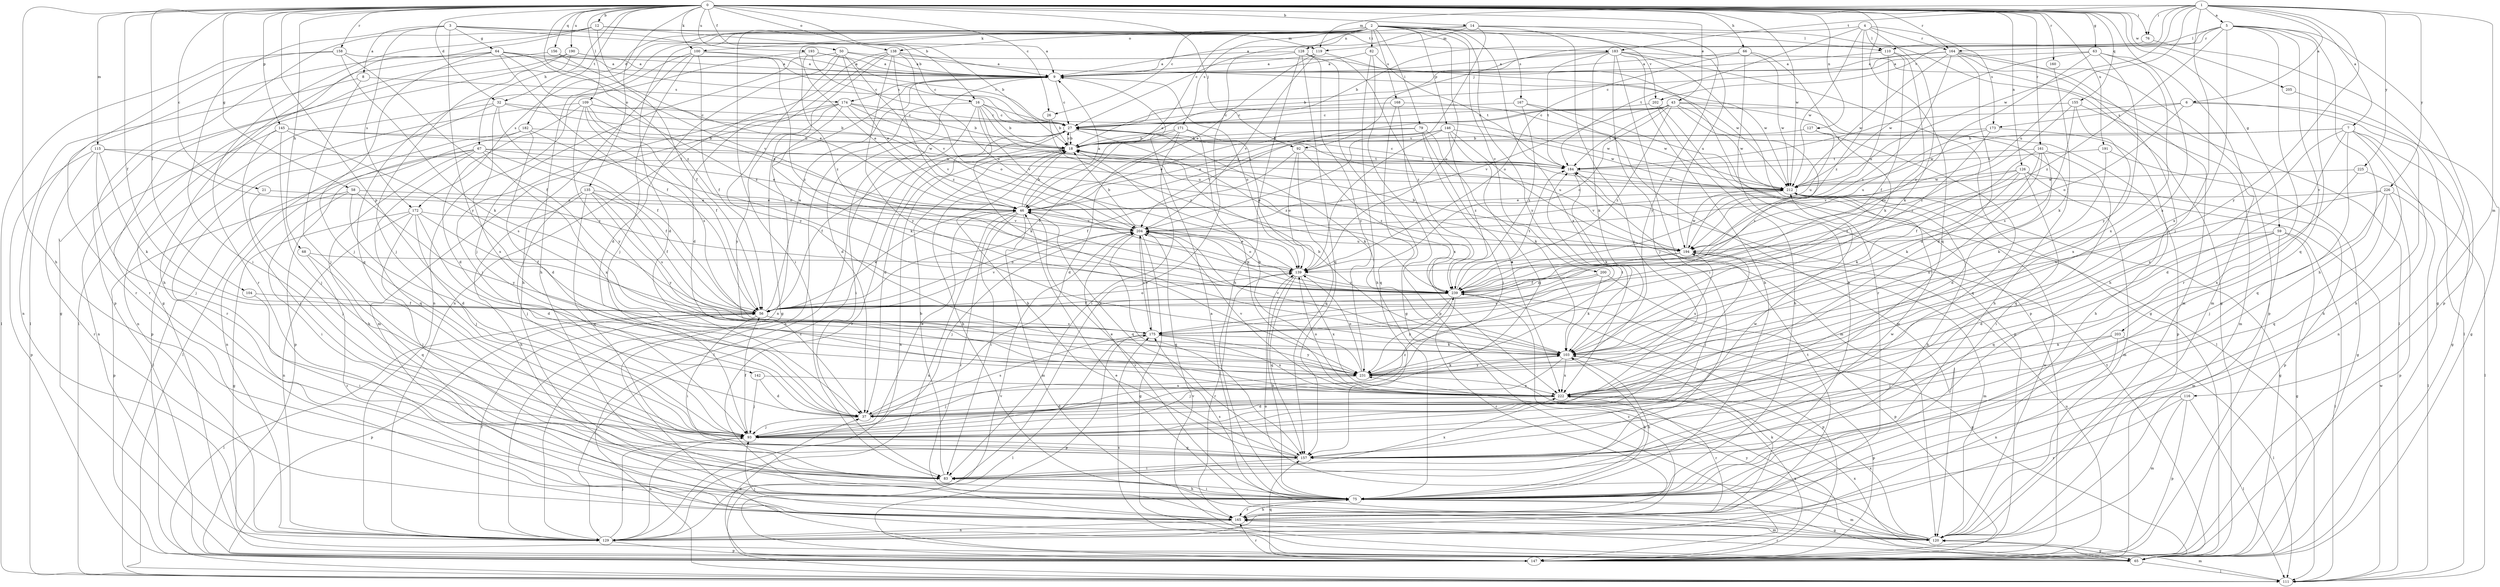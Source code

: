 strict digraph  {
0;
1;
2;
3;
4;
5;
6;
7;
8;
9;
12;
14;
16;
18;
21;
26;
27;
32;
37;
43;
46;
50;
56;
58;
59;
63;
64;
65;
66;
67;
68;
75;
76;
79;
82;
83;
92;
93;
100;
103;
104;
109;
110;
111;
115;
116;
119;
120;
126;
127;
128;
129;
135;
138;
139;
142;
145;
146;
147;
155;
156;
157;
158;
160;
161;
164;
165;
167;
168;
171;
172;
173;
174;
175;
182;
183;
184;
190;
191;
193;
194;
200;
202;
203;
204;
205;
212;
222;
225;
226;
231;
239;
0 -> 12  [label=b];
0 -> 14  [label=b];
0 -> 16  [label=b];
0 -> 21  [label=c];
0 -> 26  [label=c];
0 -> 32  [label=d];
0 -> 43  [label=e];
0 -> 50  [label=f];
0 -> 56  [label=f];
0 -> 58  [label=g];
0 -> 59  [label=g];
0 -> 63  [label=g];
0 -> 66  [label=h];
0 -> 67  [label=h];
0 -> 68  [label=h];
0 -> 75  [label=h];
0 -> 76  [label=i];
0 -> 92  [label=j];
0 -> 100  [label=k];
0 -> 104  [label=l];
0 -> 109  [label=l];
0 -> 115  [label=m];
0 -> 126  [label=n];
0 -> 127  [label=n];
0 -> 135  [label=o];
0 -> 138  [label=o];
0 -> 142  [label=p];
0 -> 145  [label=p];
0 -> 155  [label=q];
0 -> 156  [label=q];
0 -> 157  [label=q];
0 -> 158  [label=r];
0 -> 160  [label=r];
0 -> 161  [label=r];
0 -> 164  [label=r];
0 -> 182  [label=t];
0 -> 190  [label=u];
0 -> 191  [label=u];
0 -> 193  [label=u];
0 -> 205  [label=w];
0 -> 212  [label=w];
0 -> 222  [label=x];
0 -> 239  [label=z];
1 -> 5  [label=a];
1 -> 6  [label=a];
1 -> 7  [label=a];
1 -> 76  [label=i];
1 -> 92  [label=j];
1 -> 93  [label=j];
1 -> 116  [label=m];
1 -> 119  [label=m];
1 -> 183  [label=t];
1 -> 194  [label=u];
1 -> 212  [label=w];
1 -> 225  [label=y];
1 -> 226  [label=y];
1 -> 231  [label=y];
2 -> 26  [label=c];
2 -> 32  [label=d];
2 -> 37  [label=d];
2 -> 46  [label=e];
2 -> 75  [label=h];
2 -> 79  [label=i];
2 -> 82  [label=i];
2 -> 83  [label=i];
2 -> 110  [label=l];
2 -> 128  [label=n];
2 -> 138  [label=o];
2 -> 139  [label=o];
2 -> 146  [label=p];
2 -> 167  [label=s];
2 -> 168  [label=s];
2 -> 171  [label=s];
2 -> 172  [label=s];
2 -> 194  [label=u];
2 -> 200  [label=v];
2 -> 202  [label=v];
2 -> 222  [label=x];
2 -> 231  [label=y];
2 -> 239  [label=z];
3 -> 8  [label=a];
3 -> 16  [label=b];
3 -> 18  [label=b];
3 -> 64  [label=g];
3 -> 83  [label=i];
3 -> 172  [label=s];
3 -> 183  [label=t];
3 -> 231  [label=y];
4 -> 100  [label=k];
4 -> 103  [label=k];
4 -> 110  [label=l];
4 -> 164  [label=r];
4 -> 173  [label=s];
4 -> 184  [label=t];
4 -> 212  [label=w];
4 -> 239  [label=z];
5 -> 75  [label=h];
5 -> 110  [label=l];
5 -> 147  [label=p];
5 -> 157  [label=q];
5 -> 164  [label=r];
5 -> 165  [label=r];
5 -> 202  [label=v];
5 -> 203  [label=v];
5 -> 222  [label=x];
5 -> 239  [label=z];
6 -> 65  [label=g];
6 -> 75  [label=h];
6 -> 139  [label=o];
6 -> 173  [label=s];
6 -> 184  [label=t];
7 -> 18  [label=b];
7 -> 37  [label=d];
7 -> 65  [label=g];
7 -> 75  [label=h];
7 -> 129  [label=n];
7 -> 157  [label=q];
7 -> 212  [label=w];
7 -> 222  [label=x];
8 -> 93  [label=j];
8 -> 129  [label=n];
8 -> 174  [label=s];
9 -> 27  [label=c];
9 -> 37  [label=d];
9 -> 129  [label=n];
9 -> 139  [label=o];
9 -> 174  [label=s];
12 -> 9  [label=a];
12 -> 56  [label=f];
12 -> 65  [label=g];
12 -> 119  [label=m];
12 -> 147  [label=p];
12 -> 165  [label=r];
14 -> 9  [label=a];
14 -> 27  [label=c];
14 -> 65  [label=g];
14 -> 93  [label=j];
14 -> 119  [label=m];
14 -> 204  [label=v];
14 -> 231  [label=y];
16 -> 18  [label=b];
16 -> 27  [label=c];
16 -> 83  [label=i];
16 -> 103  [label=k];
16 -> 129  [label=n];
16 -> 194  [label=u];
16 -> 204  [label=v];
16 -> 212  [label=w];
18 -> 27  [label=c];
18 -> 56  [label=f];
18 -> 129  [label=n];
18 -> 184  [label=t];
21 -> 46  [label=e];
21 -> 93  [label=j];
26 -> 18  [label=b];
26 -> 239  [label=z];
27 -> 18  [label=b];
27 -> 37  [label=d];
27 -> 103  [label=k];
27 -> 111  [label=l];
27 -> 165  [label=r];
27 -> 194  [label=u];
27 -> 239  [label=z];
32 -> 27  [label=c];
32 -> 56  [label=f];
32 -> 129  [label=n];
32 -> 165  [label=r];
32 -> 212  [label=w];
32 -> 222  [label=x];
37 -> 93  [label=j];
37 -> 175  [label=s];
37 -> 239  [label=z];
43 -> 27  [label=c];
43 -> 46  [label=e];
43 -> 75  [label=h];
43 -> 139  [label=o];
43 -> 147  [label=p];
43 -> 175  [label=s];
43 -> 184  [label=t];
43 -> 204  [label=v];
43 -> 212  [label=w];
43 -> 239  [label=z];
46 -> 9  [label=a];
46 -> 18  [label=b];
46 -> 83  [label=i];
46 -> 120  [label=m];
46 -> 129  [label=n];
46 -> 157  [label=q];
46 -> 165  [label=r];
46 -> 204  [label=v];
50 -> 9  [label=a];
50 -> 37  [label=d];
50 -> 46  [label=e];
50 -> 93  [label=j];
50 -> 204  [label=v];
50 -> 212  [label=w];
50 -> 231  [label=y];
56 -> 9  [label=a];
56 -> 46  [label=e];
56 -> 83  [label=i];
56 -> 111  [label=l];
56 -> 139  [label=o];
56 -> 147  [label=p];
56 -> 175  [label=s];
56 -> 204  [label=v];
58 -> 37  [label=d];
58 -> 46  [label=e];
58 -> 83  [label=i];
58 -> 147  [label=p];
58 -> 231  [label=y];
59 -> 37  [label=d];
59 -> 65  [label=g];
59 -> 111  [label=l];
59 -> 120  [label=m];
59 -> 157  [label=q];
59 -> 194  [label=u];
63 -> 9  [label=a];
63 -> 120  [label=m];
63 -> 212  [label=w];
63 -> 222  [label=x];
63 -> 231  [label=y];
63 -> 239  [label=z];
64 -> 9  [label=a];
64 -> 27  [label=c];
64 -> 56  [label=f];
64 -> 75  [label=h];
64 -> 93  [label=j];
64 -> 111  [label=l];
64 -> 204  [label=v];
64 -> 239  [label=z];
65 -> 111  [label=l];
65 -> 165  [label=r];
65 -> 175  [label=s];
65 -> 184  [label=t];
65 -> 204  [label=v];
65 -> 222  [label=x];
66 -> 9  [label=a];
66 -> 75  [label=h];
66 -> 103  [label=k];
66 -> 139  [label=o];
66 -> 212  [label=w];
67 -> 46  [label=e];
67 -> 56  [label=f];
67 -> 75  [label=h];
67 -> 111  [label=l];
67 -> 129  [label=n];
67 -> 157  [label=q];
67 -> 184  [label=t];
67 -> 222  [label=x];
68 -> 139  [label=o];
68 -> 157  [label=q];
68 -> 165  [label=r];
75 -> 18  [label=b];
75 -> 65  [label=g];
75 -> 83  [label=i];
75 -> 103  [label=k];
75 -> 120  [label=m];
75 -> 165  [label=r];
75 -> 175  [label=s];
75 -> 204  [label=v];
76 -> 18  [label=b];
76 -> 65  [label=g];
79 -> 18  [label=b];
79 -> 46  [label=e];
79 -> 93  [label=j];
79 -> 103  [label=k];
79 -> 222  [label=x];
82 -> 9  [label=a];
82 -> 75  [label=h];
82 -> 147  [label=p];
82 -> 184  [label=t];
83 -> 18  [label=b];
83 -> 75  [label=h];
83 -> 212  [label=w];
83 -> 222  [label=x];
92 -> 56  [label=f];
92 -> 139  [label=o];
92 -> 157  [label=q];
92 -> 184  [label=t];
92 -> 239  [label=z];
93 -> 46  [label=e];
93 -> 56  [label=f];
93 -> 129  [label=n];
93 -> 157  [label=q];
100 -> 9  [label=a];
100 -> 56  [label=f];
100 -> 75  [label=h];
100 -> 93  [label=j];
100 -> 129  [label=n];
100 -> 239  [label=z];
103 -> 18  [label=b];
103 -> 75  [label=h];
103 -> 93  [label=j];
103 -> 147  [label=p];
103 -> 204  [label=v];
103 -> 222  [label=x];
103 -> 231  [label=y];
104 -> 56  [label=f];
104 -> 83  [label=i];
109 -> 18  [label=b];
109 -> 27  [label=c];
109 -> 37  [label=d];
109 -> 46  [label=e];
109 -> 56  [label=f];
109 -> 147  [label=p];
109 -> 175  [label=s];
109 -> 231  [label=y];
110 -> 9  [label=a];
110 -> 56  [label=f];
110 -> 175  [label=s];
110 -> 194  [label=u];
111 -> 120  [label=m];
111 -> 212  [label=w];
115 -> 93  [label=j];
115 -> 103  [label=k];
115 -> 147  [label=p];
115 -> 165  [label=r];
115 -> 184  [label=t];
115 -> 239  [label=z];
116 -> 37  [label=d];
116 -> 111  [label=l];
116 -> 120  [label=m];
116 -> 147  [label=p];
116 -> 165  [label=r];
119 -> 9  [label=a];
119 -> 46  [label=e];
119 -> 165  [label=r];
119 -> 204  [label=v];
120 -> 9  [label=a];
120 -> 46  [label=e];
120 -> 65  [label=g];
120 -> 93  [label=j];
120 -> 139  [label=o];
120 -> 212  [label=w];
120 -> 222  [label=x];
120 -> 231  [label=y];
126 -> 83  [label=i];
126 -> 103  [label=k];
126 -> 120  [label=m];
126 -> 147  [label=p];
126 -> 204  [label=v];
126 -> 212  [label=w];
126 -> 239  [label=z];
127 -> 18  [label=b];
127 -> 157  [label=q];
127 -> 194  [label=u];
128 -> 9  [label=a];
128 -> 65  [label=g];
128 -> 75  [label=h];
128 -> 129  [label=n];
128 -> 157  [label=q];
128 -> 231  [label=y];
128 -> 239  [label=z];
129 -> 27  [label=c];
129 -> 56  [label=f];
129 -> 93  [label=j];
129 -> 147  [label=p];
129 -> 184  [label=t];
129 -> 239  [label=z];
135 -> 46  [label=e];
135 -> 56  [label=f];
135 -> 75  [label=h];
135 -> 93  [label=j];
135 -> 157  [label=q];
135 -> 175  [label=s];
135 -> 231  [label=y];
138 -> 9  [label=a];
138 -> 37  [label=d];
138 -> 65  [label=g];
138 -> 129  [label=n];
138 -> 139  [label=o];
138 -> 212  [label=w];
138 -> 231  [label=y];
138 -> 239  [label=z];
139 -> 46  [label=e];
139 -> 75  [label=h];
139 -> 157  [label=q];
139 -> 165  [label=r];
139 -> 222  [label=x];
139 -> 239  [label=z];
142 -> 37  [label=d];
142 -> 93  [label=j];
142 -> 222  [label=x];
145 -> 18  [label=b];
145 -> 83  [label=i];
145 -> 93  [label=j];
145 -> 129  [label=n];
145 -> 175  [label=s];
145 -> 212  [label=w];
146 -> 18  [label=b];
146 -> 46  [label=e];
146 -> 93  [label=j];
146 -> 120  [label=m];
146 -> 139  [label=o];
146 -> 204  [label=v];
146 -> 212  [label=w];
146 -> 239  [label=z];
147 -> 37  [label=d];
147 -> 157  [label=q];
147 -> 165  [label=r];
147 -> 194  [label=u];
147 -> 204  [label=v];
147 -> 222  [label=x];
155 -> 27  [label=c];
155 -> 120  [label=m];
155 -> 175  [label=s];
155 -> 222  [label=x];
155 -> 239  [label=z];
156 -> 9  [label=a];
156 -> 46  [label=e];
156 -> 165  [label=r];
157 -> 18  [label=b];
157 -> 46  [label=e];
157 -> 83  [label=i];
157 -> 212  [label=w];
158 -> 9  [label=a];
158 -> 56  [label=f];
158 -> 103  [label=k];
158 -> 111  [label=l];
158 -> 165  [label=r];
160 -> 103  [label=k];
161 -> 37  [label=d];
161 -> 56  [label=f];
161 -> 103  [label=k];
161 -> 157  [label=q];
161 -> 184  [label=t];
161 -> 222  [label=x];
164 -> 9  [label=a];
164 -> 27  [label=c];
164 -> 37  [label=d];
164 -> 75  [label=h];
164 -> 120  [label=m];
164 -> 147  [label=p];
164 -> 212  [label=w];
164 -> 239  [label=z];
165 -> 75  [label=h];
165 -> 103  [label=k];
165 -> 120  [label=m];
165 -> 129  [label=n];
167 -> 27  [label=c];
167 -> 111  [label=l];
167 -> 120  [label=m];
167 -> 239  [label=z];
168 -> 27  [label=c];
168 -> 157  [label=q];
168 -> 212  [label=w];
168 -> 222  [label=x];
171 -> 18  [label=b];
171 -> 37  [label=d];
171 -> 56  [label=f];
171 -> 83  [label=i];
171 -> 139  [label=o];
171 -> 222  [label=x];
172 -> 37  [label=d];
172 -> 56  [label=f];
172 -> 65  [label=g];
172 -> 83  [label=i];
172 -> 93  [label=j];
172 -> 129  [label=n];
172 -> 204  [label=v];
173 -> 18  [label=b];
173 -> 75  [label=h];
173 -> 194  [label=u];
173 -> 239  [label=z];
174 -> 18  [label=b];
174 -> 27  [label=c];
174 -> 93  [label=j];
174 -> 103  [label=k];
174 -> 120  [label=m];
174 -> 204  [label=v];
174 -> 212  [label=w];
174 -> 231  [label=y];
175 -> 103  [label=k];
175 -> 111  [label=l];
175 -> 147  [label=p];
175 -> 204  [label=v];
175 -> 222  [label=x];
175 -> 231  [label=y];
182 -> 18  [label=b];
182 -> 37  [label=d];
182 -> 111  [label=l];
182 -> 139  [label=o];
182 -> 147  [label=p];
183 -> 9  [label=a];
183 -> 18  [label=b];
183 -> 65  [label=g];
183 -> 75  [label=h];
183 -> 83  [label=i];
183 -> 93  [label=j];
183 -> 103  [label=k];
183 -> 111  [label=l];
183 -> 147  [label=p];
183 -> 184  [label=t];
184 -> 27  [label=c];
184 -> 103  [label=k];
184 -> 212  [label=w];
190 -> 9  [label=a];
190 -> 27  [label=c];
190 -> 65  [label=g];
190 -> 93  [label=j];
190 -> 111  [label=l];
191 -> 65  [label=g];
191 -> 103  [label=k];
191 -> 184  [label=t];
193 -> 9  [label=a];
193 -> 27  [label=c];
193 -> 46  [label=e];
193 -> 157  [label=q];
193 -> 194  [label=u];
194 -> 18  [label=b];
194 -> 56  [label=f];
194 -> 93  [label=j];
194 -> 120  [label=m];
194 -> 139  [label=o];
194 -> 212  [label=w];
200 -> 103  [label=k];
200 -> 147  [label=p];
200 -> 175  [label=s];
200 -> 239  [label=z];
202 -> 27  [label=c];
202 -> 75  [label=h];
202 -> 147  [label=p];
203 -> 93  [label=j];
203 -> 103  [label=k];
203 -> 111  [label=l];
203 -> 129  [label=n];
204 -> 18  [label=b];
204 -> 65  [label=g];
204 -> 93  [label=j];
204 -> 139  [label=o];
204 -> 157  [label=q];
204 -> 175  [label=s];
204 -> 194  [label=u];
205 -> 111  [label=l];
212 -> 46  [label=e];
212 -> 65  [label=g];
212 -> 75  [label=h];
212 -> 204  [label=v];
222 -> 37  [label=d];
222 -> 139  [label=o];
222 -> 165  [label=r];
222 -> 204  [label=v];
225 -> 111  [label=l];
225 -> 212  [label=w];
225 -> 222  [label=x];
226 -> 46  [label=e];
226 -> 93  [label=j];
226 -> 111  [label=l];
226 -> 147  [label=p];
226 -> 157  [label=q];
226 -> 175  [label=s];
231 -> 18  [label=b];
231 -> 93  [label=j];
231 -> 103  [label=k];
231 -> 139  [label=o];
231 -> 184  [label=t];
231 -> 194  [label=u];
231 -> 222  [label=x];
239 -> 56  [label=f];
239 -> 65  [label=g];
239 -> 147  [label=p];
239 -> 165  [label=r];
239 -> 184  [label=t];
239 -> 204  [label=v];
239 -> 231  [label=y];
}

